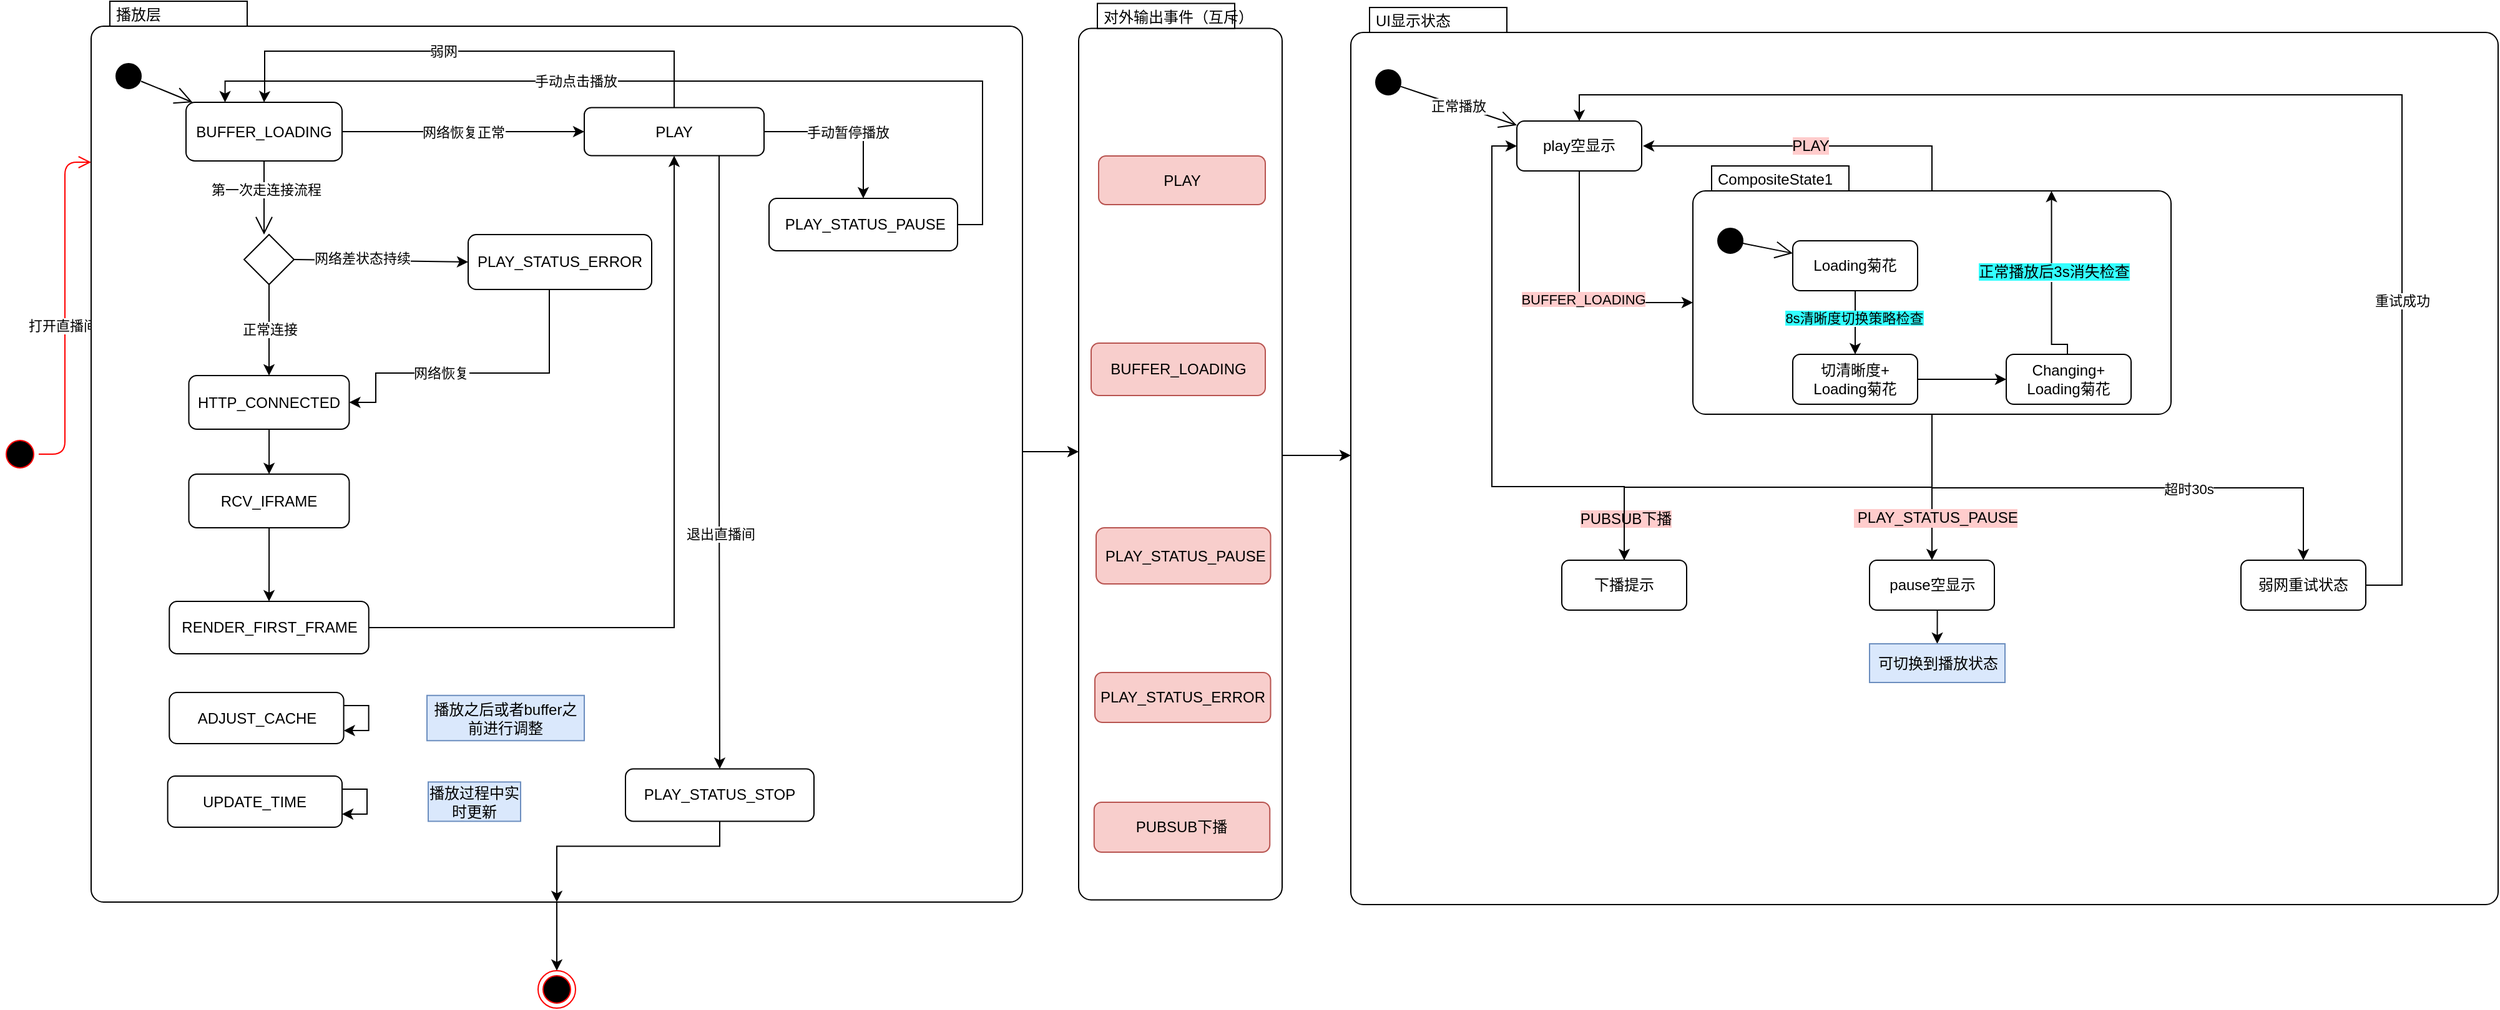 <mxfile version="13.2.1" type="github">
  <diagram id="amrAe1FXWB98-2LjFH7b" name="Page-1">
    <mxGraphModel dx="915" dy="997" grid="0" gridSize="10" guides="1" tooltips="1" connect="1" arrows="1" fold="1" page="1" pageScale="1" pageWidth="850" pageHeight="1100" math="0" shadow="0">
      <root>
        <mxCell id="0" />
        <mxCell id="1" parent="0" />
        <mxCell id="fQ577wyoKTEt6M08ta1X-2" value="" style="ellipse;html=1;shape=startState;fillColor=#000000;strokeColor=#ff0000;" vertex="1" parent="1">
          <mxGeometry x="10" y="437" width="30" height="30" as="geometry" />
        </mxCell>
        <mxCell id="fQ577wyoKTEt6M08ta1X-3" value="" style="edgeStyle=orthogonalEdgeStyle;html=1;verticalAlign=bottom;endArrow=open;endSize=8;strokeColor=#ff0000;entryX=0;entryY=0;entryDx=0;entryDy=129;entryPerimeter=0;" edge="1" source="fQ577wyoKTEt6M08ta1X-2" parent="1" target="fQ577wyoKTEt6M08ta1X-19">
          <mxGeometry relative="1" as="geometry">
            <mxPoint x="256" y="463" as="targetPoint" />
          </mxGeometry>
        </mxCell>
        <mxCell id="fQ577wyoKTEt6M08ta1X-6" value="打开直播间" style="edgeLabel;html=1;align=center;verticalAlign=middle;resizable=0;points=[];" vertex="1" connectable="0" parent="fQ577wyoKTEt6M08ta1X-3">
          <mxGeometry x="-0.101" y="2" relative="1" as="geometry">
            <mxPoint as="offset" />
          </mxGeometry>
        </mxCell>
        <mxCell id="fQ577wyoKTEt6M08ta1X-74" value="" style="edgeStyle=orthogonalEdgeStyle;rounded=0;orthogonalLoop=1;jettySize=auto;html=1;" edge="1" parent="1" source="fQ577wyoKTEt6M08ta1X-19" target="fQ577wyoKTEt6M08ta1X-72">
          <mxGeometry relative="1" as="geometry" />
        </mxCell>
        <mxCell id="fQ577wyoKTEt6M08ta1X-117" value="" style="edgeStyle=orthogonalEdgeStyle;rounded=0;orthogonalLoop=1;jettySize=auto;html=1;" edge="1" parent="1" source="fQ577wyoKTEt6M08ta1X-19" target="fQ577wyoKTEt6M08ta1X-116">
          <mxGeometry relative="1" as="geometry" />
        </mxCell>
        <mxCell id="fQ577wyoKTEt6M08ta1X-19" value="播放层" style="shape=mxgraph.sysml.compState;align=left;verticalAlign=top;spacingTop=-3;spacingLeft=18;strokeWidth=1;recursiveResize=0;" vertex="1" parent="1">
          <mxGeometry x="82" y="89" width="746" height="722" as="geometry" />
        </mxCell>
        <mxCell id="fQ577wyoKTEt6M08ta1X-20" value="" style="shape=ellipse;html=1;fillColor=#000000;verticalLabelPosition=bottom;labelBackgroundColor=#ffffff;verticalAlign=top;" vertex="1" parent="fQ577wyoKTEt6M08ta1X-19">
          <mxGeometry x="20" y="50" width="20" height="20" as="geometry" />
        </mxCell>
        <mxCell id="fQ577wyoKTEt6M08ta1X-43" value="网络恢复正常" style="edgeStyle=orthogonalEdgeStyle;rounded=0;orthogonalLoop=1;jettySize=auto;html=1;exitX=1;exitY=0.5;exitDx=0;exitDy=0;" edge="1" parent="fQ577wyoKTEt6M08ta1X-19" source="fQ577wyoKTEt6M08ta1X-21" target="fQ577wyoKTEt6M08ta1X-31">
          <mxGeometry relative="1" as="geometry" />
        </mxCell>
        <mxCell id="fQ577wyoKTEt6M08ta1X-21" value="BUFFER_LOADING" style="strokeColor=inherit;fillColor=inherit;gradientColor=inherit;shape=rect;html=1;rounded=1;whiteSpace=wrap;align=center;" vertex="1" parent="fQ577wyoKTEt6M08ta1X-19">
          <mxGeometry x="76" y="81" width="125" height="47" as="geometry" />
        </mxCell>
        <mxCell id="fQ577wyoKTEt6M08ta1X-27" value="" style="edgeStyle=orthogonalEdgeStyle;rounded=0;orthogonalLoop=1;jettySize=auto;html=1;" edge="1" parent="fQ577wyoKTEt6M08ta1X-19" source="fQ577wyoKTEt6M08ta1X-22" target="fQ577wyoKTEt6M08ta1X-26">
          <mxGeometry relative="1" as="geometry" />
        </mxCell>
        <mxCell id="fQ577wyoKTEt6M08ta1X-22" value="HTTP_CONNECTED" style="strokeColor=inherit;fillColor=inherit;gradientColor=inherit;shape=rect;html=1;rounded=1;whiteSpace=wrap;align=center;" vertex="1" parent="fQ577wyoKTEt6M08ta1X-19">
          <mxGeometry x="78.25" y="300" width="128.5" height="43" as="geometry" />
        </mxCell>
        <mxCell id="fQ577wyoKTEt6M08ta1X-30" value="" style="edgeStyle=orthogonalEdgeStyle;rounded=0;orthogonalLoop=1;jettySize=auto;html=1;" edge="1" parent="fQ577wyoKTEt6M08ta1X-19" source="fQ577wyoKTEt6M08ta1X-26" target="fQ577wyoKTEt6M08ta1X-29">
          <mxGeometry relative="1" as="geometry" />
        </mxCell>
        <mxCell id="fQ577wyoKTEt6M08ta1X-26" value="RCV_IFRAME" style="strokeColor=inherit;fillColor=inherit;gradientColor=inherit;shape=rect;html=1;rounded=1;whiteSpace=wrap;align=center;" vertex="1" parent="fQ577wyoKTEt6M08ta1X-19">
          <mxGeometry x="78.25" y="379" width="128.5" height="43" as="geometry" />
        </mxCell>
        <mxCell id="fQ577wyoKTEt6M08ta1X-32" value="" style="edgeStyle=orthogonalEdgeStyle;rounded=0;orthogonalLoop=1;jettySize=auto;html=1;" edge="1" parent="fQ577wyoKTEt6M08ta1X-19" source="fQ577wyoKTEt6M08ta1X-29" target="fQ577wyoKTEt6M08ta1X-31">
          <mxGeometry relative="1" as="geometry" />
        </mxCell>
        <mxCell id="fQ577wyoKTEt6M08ta1X-29" value="RENDER_FIRST_FRAME" style="strokeColor=inherit;fillColor=inherit;gradientColor=inherit;shape=rect;html=1;rounded=1;whiteSpace=wrap;align=center;" vertex="1" parent="fQ577wyoKTEt6M08ta1X-19">
          <mxGeometry x="62.63" y="481" width="159.75" height="42" as="geometry" />
        </mxCell>
        <mxCell id="fQ577wyoKTEt6M08ta1X-42" value="" style="edgeStyle=orthogonalEdgeStyle;rounded=0;orthogonalLoop=1;jettySize=auto;html=1;entryX=0.5;entryY=0;entryDx=0;entryDy=0;" edge="1" parent="fQ577wyoKTEt6M08ta1X-19" source="fQ577wyoKTEt6M08ta1X-31" target="fQ577wyoKTEt6M08ta1X-21">
          <mxGeometry relative="1" as="geometry">
            <Array as="points">
              <mxPoint x="467" y="40" />
              <mxPoint x="139" y="40" />
              <mxPoint x="139" y="72" />
            </Array>
          </mxGeometry>
        </mxCell>
        <mxCell id="fQ577wyoKTEt6M08ta1X-44" value="弱网" style="edgeLabel;html=1;align=center;verticalAlign=middle;resizable=0;points=[];" vertex="1" connectable="0" parent="fQ577wyoKTEt6M08ta1X-42">
          <mxGeometry x="0.118" relative="1" as="geometry">
            <mxPoint x="1" as="offset" />
          </mxGeometry>
        </mxCell>
        <mxCell id="fQ577wyoKTEt6M08ta1X-107" value="手动暂停播放" style="edgeStyle=orthogonalEdgeStyle;rounded=0;orthogonalLoop=1;jettySize=auto;html=1;exitX=1;exitY=0.5;exitDx=0;exitDy=0;entryX=0.5;entryY=0;entryDx=0;entryDy=0;" edge="1" parent="fQ577wyoKTEt6M08ta1X-19" source="fQ577wyoKTEt6M08ta1X-31" target="fQ577wyoKTEt6M08ta1X-106">
          <mxGeometry relative="1" as="geometry" />
        </mxCell>
        <mxCell id="fQ577wyoKTEt6M08ta1X-119" style="edgeStyle=orthogonalEdgeStyle;rounded=0;orthogonalLoop=1;jettySize=auto;html=1;exitX=0.75;exitY=1;exitDx=0;exitDy=0;" edge="1" parent="fQ577wyoKTEt6M08ta1X-19" source="fQ577wyoKTEt6M08ta1X-31" target="fQ577wyoKTEt6M08ta1X-112">
          <mxGeometry relative="1" as="geometry" />
        </mxCell>
        <mxCell id="fQ577wyoKTEt6M08ta1X-121" value="退出直播间" style="edgeLabel;html=1;align=center;verticalAlign=middle;resizable=0;points=[];" vertex="1" connectable="0" parent="fQ577wyoKTEt6M08ta1X-119">
          <mxGeometry x="0.231" y="1" relative="1" as="geometry">
            <mxPoint x="-1" as="offset" />
          </mxGeometry>
        </mxCell>
        <mxCell id="fQ577wyoKTEt6M08ta1X-31" value="PLAY" style="strokeColor=inherit;fillColor=inherit;gradientColor=inherit;shape=rect;html=1;rounded=1;whiteSpace=wrap;align=center;" vertex="1" parent="fQ577wyoKTEt6M08ta1X-19">
          <mxGeometry x="395" y="85.25" width="144" height="38.5" as="geometry" />
        </mxCell>
        <mxCell id="fQ577wyoKTEt6M08ta1X-36" value="" style="edgeStyle=orthogonalEdgeStyle;rounded=0;orthogonalLoop=1;jettySize=auto;html=1;" edge="1" parent="fQ577wyoKTEt6M08ta1X-19" source="fQ577wyoKTEt6M08ta1X-33" target="fQ577wyoKTEt6M08ta1X-33">
          <mxGeometry relative="1" as="geometry">
            <Array as="points">
              <mxPoint x="79" y="575" />
            </Array>
          </mxGeometry>
        </mxCell>
        <mxCell id="fQ577wyoKTEt6M08ta1X-33" value="ADJUST_CACHE" style="strokeColor=inherit;fillColor=inherit;gradientColor=inherit;shape=rect;html=1;rounded=1;whiteSpace=wrap;align=center;" vertex="1" parent="fQ577wyoKTEt6M08ta1X-19">
          <mxGeometry x="62.63" y="554.01" width="139.68" height="41" as="geometry" />
        </mxCell>
        <mxCell id="fQ577wyoKTEt6M08ta1X-39" value="" style="edgeStyle=orthogonalEdgeStyle;rounded=0;orthogonalLoop=1;jettySize=auto;html=1;" edge="1" parent="fQ577wyoKTEt6M08ta1X-19" source="fQ577wyoKTEt6M08ta1X-35" target="fQ577wyoKTEt6M08ta1X-35">
          <mxGeometry relative="1" as="geometry">
            <Array as="points">
              <mxPoint x="88" y="642" />
            </Array>
          </mxGeometry>
        </mxCell>
        <mxCell id="fQ577wyoKTEt6M08ta1X-35" value="UPDATE_TIME" style="strokeColor=inherit;fillColor=inherit;gradientColor=inherit;shape=rect;html=1;rounded=1;whiteSpace=wrap;align=center;" vertex="1" parent="fQ577wyoKTEt6M08ta1X-19">
          <mxGeometry x="61.32" y="621" width="139.68" height="41" as="geometry" />
        </mxCell>
        <mxCell id="fQ577wyoKTEt6M08ta1X-23" value="" style="strokeColor=inherit;fillColor=inherit;gradientColor=inherit;edgeStyle=none;html=1;endArrow=open;endSize=12;" edge="1" parent="fQ577wyoKTEt6M08ta1X-19" source="fQ577wyoKTEt6M08ta1X-20" target="fQ577wyoKTEt6M08ta1X-21">
          <mxGeometry relative="1" as="geometry" />
        </mxCell>
        <mxCell id="fQ577wyoKTEt6M08ta1X-45" value="播放过程中实时更新" style="text;html=1;strokeColor=#6c8ebf;fillColor=#dae8fc;align=center;verticalAlign=middle;whiteSpace=wrap;rounded=0;" vertex="1" parent="fQ577wyoKTEt6M08ta1X-19">
          <mxGeometry x="270" y="625.75" width="74" height="31.5" as="geometry" />
        </mxCell>
        <mxCell id="fQ577wyoKTEt6M08ta1X-47" value="播放之后或者buffer之前进行调整" style="text;html=1;strokeColor=#6c8ebf;fillColor=#dae8fc;align=center;verticalAlign=middle;whiteSpace=wrap;rounded=0;" vertex="1" parent="fQ577wyoKTEt6M08ta1X-19">
          <mxGeometry x="269" y="556.38" width="126" height="36.25" as="geometry" />
        </mxCell>
        <mxCell id="fQ577wyoKTEt6M08ta1X-51" style="edgeStyle=orthogonalEdgeStyle;rounded=0;orthogonalLoop=1;jettySize=auto;html=1;entryX=1;entryY=0.5;entryDx=0;entryDy=0;" edge="1" parent="fQ577wyoKTEt6M08ta1X-19" source="fQ577wyoKTEt6M08ta1X-48" target="fQ577wyoKTEt6M08ta1X-22">
          <mxGeometry relative="1" as="geometry">
            <Array as="points">
              <mxPoint x="367" y="298" />
              <mxPoint x="228" y="298" />
            </Array>
          </mxGeometry>
        </mxCell>
        <mxCell id="fQ577wyoKTEt6M08ta1X-52" value="网络恢复" style="edgeLabel;html=1;align=center;verticalAlign=middle;resizable=0;points=[];" vertex="1" connectable="0" parent="fQ577wyoKTEt6M08ta1X-51">
          <mxGeometry x="0.228" y="4" relative="1" as="geometry">
            <mxPoint y="-4" as="offset" />
          </mxGeometry>
        </mxCell>
        <mxCell id="fQ577wyoKTEt6M08ta1X-48" value="PLAY_STATUS_ERROR" style="strokeColor=inherit;fillColor=inherit;gradientColor=inherit;shape=rect;html=1;rounded=1;whiteSpace=wrap;align=center;" vertex="1" parent="fQ577wyoKTEt6M08ta1X-19">
          <mxGeometry x="302" y="187" width="147" height="44" as="geometry" />
        </mxCell>
        <mxCell id="fQ577wyoKTEt6M08ta1X-63" value="" style="shape=rhombus;html=1;labelPosition=right;align=left;verticalAlign=middle" vertex="1" parent="fQ577wyoKTEt6M08ta1X-19">
          <mxGeometry x="122.51" y="187" width="40" height="40" as="geometry" />
        </mxCell>
        <mxCell id="fQ577wyoKTEt6M08ta1X-64" value="" style="edgeStyle=elbowEdgeStyle;html=1;elbow=horizontal;align=right;verticalAlign=bottom;rounded=0;labelBackgroundColor=none;endArrow=open;endSize=12;exitX=0.5;exitY=1;exitDx=0;exitDy=0;" edge="1" target="fQ577wyoKTEt6M08ta1X-63" parent="fQ577wyoKTEt6M08ta1X-19" source="fQ577wyoKTEt6M08ta1X-21">
          <mxGeometry relative="1" as="geometry">
            <mxPoint x="92" y="119" as="sourcePoint" />
          </mxGeometry>
        </mxCell>
        <mxCell id="fQ577wyoKTEt6M08ta1X-70" value="第一次走连接流程" style="edgeLabel;html=1;align=center;verticalAlign=middle;resizable=0;points=[];" vertex="1" connectable="0" parent="fQ577wyoKTEt6M08ta1X-64">
          <mxGeometry x="-0.219" y="1" relative="1" as="geometry">
            <mxPoint as="offset" />
          </mxGeometry>
        </mxCell>
        <mxCell id="fQ577wyoKTEt6M08ta1X-67" value="" style="endArrow=classic;html=1;exitX=1;exitY=0.5;exitDx=0;exitDy=0;entryX=0;entryY=0.5;entryDx=0;entryDy=0;" edge="1" parent="fQ577wyoKTEt6M08ta1X-19" source="fQ577wyoKTEt6M08ta1X-63" target="fQ577wyoKTEt6M08ta1X-48">
          <mxGeometry width="50" height="50" relative="1" as="geometry">
            <mxPoint x="348" y="307" as="sourcePoint" />
            <mxPoint x="398" y="257" as="targetPoint" />
          </mxGeometry>
        </mxCell>
        <mxCell id="fQ577wyoKTEt6M08ta1X-69" value="网络差状态持续" style="edgeLabel;html=1;align=center;verticalAlign=middle;resizable=0;points=[];" vertex="1" connectable="0" parent="fQ577wyoKTEt6M08ta1X-67">
          <mxGeometry x="-0.229" y="2" relative="1" as="geometry">
            <mxPoint as="offset" />
          </mxGeometry>
        </mxCell>
        <mxCell id="fQ577wyoKTEt6M08ta1X-68" value="正常连接" style="endArrow=classic;html=1;exitX=0.5;exitY=1;exitDx=0;exitDy=0;entryX=0.5;entryY=0;entryDx=0;entryDy=0;" edge="1" parent="fQ577wyoKTEt6M08ta1X-19" source="fQ577wyoKTEt6M08ta1X-63" target="fQ577wyoKTEt6M08ta1X-22">
          <mxGeometry width="50" height="50" relative="1" as="geometry">
            <mxPoint x="348" y="307" as="sourcePoint" />
            <mxPoint x="398" y="257" as="targetPoint" />
          </mxGeometry>
        </mxCell>
        <mxCell id="fQ577wyoKTEt6M08ta1X-108" style="edgeStyle=orthogonalEdgeStyle;rounded=0;orthogonalLoop=1;jettySize=auto;html=1;exitX=1;exitY=0.5;exitDx=0;exitDy=0;entryX=0.25;entryY=0;entryDx=0;entryDy=0;" edge="1" parent="fQ577wyoKTEt6M08ta1X-19" source="fQ577wyoKTEt6M08ta1X-106" target="fQ577wyoKTEt6M08ta1X-21">
          <mxGeometry relative="1" as="geometry">
            <Array as="points">
              <mxPoint x="714" y="179" />
              <mxPoint x="714" y="64" />
              <mxPoint x="107" y="64" />
            </Array>
          </mxGeometry>
        </mxCell>
        <mxCell id="fQ577wyoKTEt6M08ta1X-109" value="手动点击播放" style="edgeLabel;html=1;align=center;verticalAlign=middle;resizable=0;points=[];" vertex="1" connectable="0" parent="fQ577wyoKTEt6M08ta1X-108">
          <mxGeometry x="0.215" relative="1" as="geometry">
            <mxPoint as="offset" />
          </mxGeometry>
        </mxCell>
        <mxCell id="fQ577wyoKTEt6M08ta1X-106" value="&amp;nbsp;PLAY_STATUS_PAUSE" style="strokeColor=inherit;fillColor=inherit;gradientColor=inherit;shape=rect;html=1;rounded=1;whiteSpace=wrap;align=center;" vertex="1" parent="fQ577wyoKTEt6M08ta1X-19">
          <mxGeometry x="543" y="158" width="151" height="42" as="geometry" />
        </mxCell>
        <mxCell id="fQ577wyoKTEt6M08ta1X-120" style="edgeStyle=orthogonalEdgeStyle;rounded=0;orthogonalLoop=1;jettySize=auto;html=1;exitX=0.5;exitY=1;exitDx=0;exitDy=0;" edge="1" parent="fQ577wyoKTEt6M08ta1X-19" source="fQ577wyoKTEt6M08ta1X-112" target="fQ577wyoKTEt6M08ta1X-19">
          <mxGeometry relative="1" as="geometry" />
        </mxCell>
        <mxCell id="fQ577wyoKTEt6M08ta1X-112" value="PLAY_STATUS_STOP" style="strokeColor=inherit;fillColor=inherit;gradientColor=inherit;shape=rect;html=1;rounded=1;whiteSpace=wrap;align=center;" vertex="1" parent="fQ577wyoKTEt6M08ta1X-19">
          <mxGeometry x="428" y="615.25" width="151" height="42" as="geometry" />
        </mxCell>
        <mxCell id="fQ577wyoKTEt6M08ta1X-173" value="" style="edgeStyle=orthogonalEdgeStyle;rounded=0;orthogonalLoop=1;jettySize=auto;html=1;" edge="1" parent="1" source="fQ577wyoKTEt6M08ta1X-72" target="fQ577wyoKTEt6M08ta1X-123">
          <mxGeometry relative="1" as="geometry">
            <Array as="points">
              <mxPoint x="1059" y="453" />
              <mxPoint x="1059" y="453" />
            </Array>
          </mxGeometry>
        </mxCell>
        <mxCell id="fQ577wyoKTEt6M08ta1X-72" value="对外输出事件（互斥）" style="shape=mxgraph.sysml.compState;html=1;align=left;verticalAlign=top;spacingTop=-3;spacingLeft=18;" vertex="1" parent="1">
          <mxGeometry x="873" y="90.75" width="162.99" height="718.5" as="geometry" />
        </mxCell>
        <mxCell id="fQ577wyoKTEt6M08ta1X-73" value="PLAY" style="shape=rect;rounded=1;html=1;whiteSpace=wrap;align=center;fillColor=#f8cecc;strokeColor=#b85450;" vertex="1" parent="1">
          <mxGeometry x="889" y="213" width="133.5" height="39" as="geometry" />
        </mxCell>
        <mxCell id="fQ577wyoKTEt6M08ta1X-75" value="BUFFER_LOADING" style="shape=rect;rounded=1;html=1;whiteSpace=wrap;align=center;fillColor=#f8cecc;strokeColor=#b85450;" vertex="1" parent="1">
          <mxGeometry x="883" y="363" width="139.5" height="42" as="geometry" />
        </mxCell>
        <mxCell id="fQ577wyoKTEt6M08ta1X-105" value="PLAY_STATUS_ERROR" style="shape=rect;rounded=1;html=1;whiteSpace=wrap;align=center;fillColor=#f8cecc;strokeColor=#b85450;" vertex="1" parent="1">
          <mxGeometry x="886" y="627" width="140.75" height="40" as="geometry" />
        </mxCell>
        <mxCell id="fQ577wyoKTEt6M08ta1X-111" value="&amp;nbsp;PLAY_STATUS_PAUSE" style="shape=rect;rounded=1;html=1;whiteSpace=wrap;align=center;fillColor=#f8cecc;strokeColor=#b85450;" vertex="1" parent="1">
          <mxGeometry x="887" y="511" width="139.75" height="45" as="geometry" />
        </mxCell>
        <mxCell id="fQ577wyoKTEt6M08ta1X-116" value="" style="ellipse;html=1;shape=endState;fillColor=#000000;strokeColor=#ff0000;" vertex="1" parent="1">
          <mxGeometry x="440" y="866" width="30" height="30" as="geometry" />
        </mxCell>
        <mxCell id="fQ577wyoKTEt6M08ta1X-123" value="UI显示状态" style="shape=mxgraph.sysml.compState;align=left;verticalAlign=top;spacingTop=-3;spacingLeft=18;strokeWidth=1;recursiveResize=0;" vertex="1" parent="1">
          <mxGeometry x="1091" y="94" width="919" height="719" as="geometry" />
        </mxCell>
        <mxCell id="fQ577wyoKTEt6M08ta1X-124" value="" style="shape=ellipse;html=1;fillColor=#000000;verticalLabelPosition=bottom;labelBackgroundColor=#ffffff;verticalAlign=top;" vertex="1" parent="fQ577wyoKTEt6M08ta1X-123">
          <mxGeometry x="20" y="50" width="20" height="20" as="geometry" />
        </mxCell>
        <mxCell id="fQ577wyoKTEt6M08ta1X-162" style="edgeStyle=orthogonalEdgeStyle;rounded=0;orthogonalLoop=1;jettySize=auto;html=1;exitX=0.5;exitY=1;exitDx=0;exitDy=0;entryX=0;entryY=0;entryDx=0;entryDy=109.5;entryPerimeter=0;" edge="1" parent="fQ577wyoKTEt6M08ta1X-123" source="fQ577wyoKTEt6M08ta1X-125" target="fQ577wyoKTEt6M08ta1X-152">
          <mxGeometry relative="1" as="geometry" />
        </mxCell>
        <mxCell id="fQ577wyoKTEt6M08ta1X-163" value="&lt;span style=&quot;background-color: rgb(255 , 204 , 204)&quot;&gt;BUFFER_LOADING&lt;/span&gt;" style="edgeLabel;html=1;align=center;verticalAlign=middle;resizable=0;points=[];" vertex="1" connectable="0" parent="fQ577wyoKTEt6M08ta1X-162">
          <mxGeometry x="0.106" y="3" relative="1" as="geometry">
            <mxPoint as="offset" />
          </mxGeometry>
        </mxCell>
        <mxCell id="fQ577wyoKTEt6M08ta1X-125" value="play空显示" style="strokeColor=inherit;fillColor=inherit;gradientColor=inherit;shape=rect;html=1;rounded=1;whiteSpace=wrap;align=center;" vertex="1" parent="fQ577wyoKTEt6M08ta1X-123">
          <mxGeometry x="133" y="91" width="100" height="40" as="geometry" />
        </mxCell>
        <mxCell id="fQ577wyoKTEt6M08ta1X-127" value="正常播放" style="strokeColor=inherit;fillColor=inherit;gradientColor=inherit;edgeStyle=none;html=1;endArrow=open;endSize=12;" edge="1" parent="fQ577wyoKTEt6M08ta1X-123" source="fQ577wyoKTEt6M08ta1X-124" target="fQ577wyoKTEt6M08ta1X-125">
          <mxGeometry relative="1" as="geometry" />
        </mxCell>
        <mxCell id="fQ577wyoKTEt6M08ta1X-137" style="edgeStyle=orthogonalEdgeStyle;rounded=0;orthogonalLoop=1;jettySize=auto;html=1;entryX=0.5;entryY=0;entryDx=0;entryDy=0;exitX=0.5;exitY=1;exitDx=0;exitDy=0;exitPerimeter=0;" edge="1" parent="fQ577wyoKTEt6M08ta1X-123" source="fQ577wyoKTEt6M08ta1X-152" target="fQ577wyoKTEt6M08ta1X-131">
          <mxGeometry relative="1" as="geometry">
            <mxPoint x="427" y="428" as="sourcePoint" />
            <Array as="points">
              <mxPoint x="466" y="385" />
              <mxPoint x="763" y="385" />
            </Array>
          </mxGeometry>
        </mxCell>
        <mxCell id="fQ577wyoKTEt6M08ta1X-220" value="超时30s" style="edgeLabel;html=1;align=center;verticalAlign=middle;resizable=0;points=[];" vertex="1" connectable="0" parent="fQ577wyoKTEt6M08ta1X-137">
          <mxGeometry x="0.271" y="-1" relative="1" as="geometry">
            <mxPoint x="1" as="offset" />
          </mxGeometry>
        </mxCell>
        <mxCell id="fQ577wyoKTEt6M08ta1X-140" style="edgeStyle=orthogonalEdgeStyle;rounded=0;orthogonalLoop=1;jettySize=auto;html=1;exitX=0.5;exitY=1;exitDx=0;exitDy=0;exitPerimeter=0;entryX=0.5;entryY=0;entryDx=0;entryDy=0;" edge="1" parent="fQ577wyoKTEt6M08ta1X-123" source="fQ577wyoKTEt6M08ta1X-152" target="fQ577wyoKTEt6M08ta1X-132">
          <mxGeometry relative="1" as="geometry">
            <mxPoint x="377" y="408" as="sourcePoint" />
          </mxGeometry>
        </mxCell>
        <mxCell id="fQ577wyoKTEt6M08ta1X-141" value="&lt;span style=&quot;font-size: 12px ; background-color: rgb(255 , 204 , 204)&quot;&gt;PUBSUB下播&lt;/span&gt;" style="edgeLabel;html=1;align=center;verticalAlign=middle;resizable=0;points=[];" vertex="1" connectable="0" parent="fQ577wyoKTEt6M08ta1X-140">
          <mxGeometry x="0.121" y="-1" relative="1" as="geometry">
            <mxPoint x="-101" y="26.5" as="offset" />
          </mxGeometry>
        </mxCell>
        <mxCell id="fQ577wyoKTEt6M08ta1X-166" value="" style="edgeStyle=orthogonalEdgeStyle;rounded=0;orthogonalLoop=1;jettySize=auto;html=1;entryX=0.5;entryY=0;entryDx=0;entryDy=0;" edge="1" parent="fQ577wyoKTEt6M08ta1X-123" source="fQ577wyoKTEt6M08ta1X-131" target="fQ577wyoKTEt6M08ta1X-125">
          <mxGeometry relative="1" as="geometry">
            <mxPoint x="842" y="308" as="targetPoint" />
            <Array as="points">
              <mxPoint x="842" y="70" />
              <mxPoint x="183" y="70" />
            </Array>
          </mxGeometry>
        </mxCell>
        <mxCell id="fQ577wyoKTEt6M08ta1X-221" value="重试成功" style="edgeLabel;html=1;align=center;verticalAlign=middle;resizable=0;points=[];" vertex="1" connectable="0" parent="fQ577wyoKTEt6M08ta1X-166">
          <mxGeometry x="-0.534" relative="1" as="geometry">
            <mxPoint as="offset" />
          </mxGeometry>
        </mxCell>
        <mxCell id="fQ577wyoKTEt6M08ta1X-131" value="弱网重试状态" style="strokeColor=inherit;fillColor=inherit;gradientColor=inherit;shape=rect;html=1;rounded=1;whiteSpace=wrap;align=center;" vertex="1" parent="fQ577wyoKTEt6M08ta1X-123">
          <mxGeometry x="713" y="443" width="100" height="40" as="geometry" />
        </mxCell>
        <mxCell id="fQ577wyoKTEt6M08ta1X-148" style="edgeStyle=orthogonalEdgeStyle;rounded=0;orthogonalLoop=1;jettySize=auto;html=1;entryX=0;entryY=0.5;entryDx=0;entryDy=0;" edge="1" parent="fQ577wyoKTEt6M08ta1X-123" source="fQ577wyoKTEt6M08ta1X-132" target="fQ577wyoKTEt6M08ta1X-125">
          <mxGeometry relative="1" as="geometry">
            <Array as="points">
              <mxPoint x="113" y="384" />
              <mxPoint x="113" y="111" />
            </Array>
          </mxGeometry>
        </mxCell>
        <mxCell id="fQ577wyoKTEt6M08ta1X-132" value="下播提示" style="strokeColor=inherit;fillColor=inherit;gradientColor=inherit;shape=rect;html=1;rounded=1;whiteSpace=wrap;align=center;" vertex="1" parent="fQ577wyoKTEt6M08ta1X-123">
          <mxGeometry x="169" y="443" width="100" height="40" as="geometry" />
        </mxCell>
        <mxCell id="fQ577wyoKTEt6M08ta1X-134" value="&lt;span style=&quot;font-size: 12px ; background-color: rgb(255 , 204 , 204)&quot;&gt;PLAY&lt;/span&gt;" style="edgeStyle=orthogonalEdgeStyle;rounded=0;orthogonalLoop=1;jettySize=auto;html=1;exitX=0.5;exitY=0;exitDx=0;exitDy=20;exitPerimeter=0;" edge="1" parent="fQ577wyoKTEt6M08ta1X-123" source="fQ577wyoKTEt6M08ta1X-152">
          <mxGeometry relative="1" as="geometry">
            <mxPoint x="427" y="196" as="sourcePoint" />
            <mxPoint x="234" y="111" as="targetPoint" />
            <Array as="points">
              <mxPoint x="466" y="111" />
            </Array>
          </mxGeometry>
        </mxCell>
        <mxCell id="fQ577wyoKTEt6M08ta1X-176" style="edgeStyle=orthogonalEdgeStyle;rounded=0;orthogonalLoop=1;jettySize=auto;html=1;exitX=0.5;exitY=1;exitDx=0;exitDy=0;exitPerimeter=0;" edge="1" parent="fQ577wyoKTEt6M08ta1X-123" source="fQ577wyoKTEt6M08ta1X-152" target="fQ577wyoKTEt6M08ta1X-174">
          <mxGeometry relative="1" as="geometry" />
        </mxCell>
        <mxCell id="fQ577wyoKTEt6M08ta1X-179" value="&lt;span style=&quot;font-size: 12px;&quot;&gt;&amp;nbsp;PLAY_STATUS_PAUSE&lt;/span&gt;" style="edgeLabel;html=1;align=center;verticalAlign=middle;resizable=0;points=[];labelBackgroundColor=#FFCCCC;" vertex="1" connectable="0" parent="fQ577wyoKTEt6M08ta1X-176">
          <mxGeometry x="0.419" y="2" relative="1" as="geometry">
            <mxPoint as="offset" />
          </mxGeometry>
        </mxCell>
        <mxCell id="fQ577wyoKTEt6M08ta1X-152" value="CompositeState1" style="shape=mxgraph.sysml.compState;align=left;verticalAlign=top;spacingTop=-3;spacingLeft=18;strokeWidth=1;recursiveResize=0;" vertex="1" parent="fQ577wyoKTEt6M08ta1X-123">
          <mxGeometry x="274" y="127" width="383" height="199" as="geometry" />
        </mxCell>
        <mxCell id="fQ577wyoKTEt6M08ta1X-153" value="" style="shape=ellipse;html=1;fillColor=#000000;verticalLabelPosition=bottom;labelBackgroundColor=#ffffff;verticalAlign=top;" vertex="1" parent="fQ577wyoKTEt6M08ta1X-152">
          <mxGeometry x="20" y="50" width="20" height="20" as="geometry" />
        </mxCell>
        <mxCell id="fQ577wyoKTEt6M08ta1X-160" style="edgeStyle=none;rounded=0;orthogonalLoop=1;jettySize=auto;html=1;exitX=0.5;exitY=1;exitDx=0;exitDy=0;entryX=0.5;entryY=0;entryDx=0;entryDy=0;" edge="1" parent="fQ577wyoKTEt6M08ta1X-152" source="fQ577wyoKTEt6M08ta1X-154" target="fQ577wyoKTEt6M08ta1X-155">
          <mxGeometry relative="1" as="geometry" />
        </mxCell>
        <mxCell id="fQ577wyoKTEt6M08ta1X-161" value="&lt;span style=&quot;background-color: rgb(51 , 255 , 255)&quot;&gt;8s清晰度切换策略检查&lt;/span&gt;" style="edgeLabel;html=1;align=center;verticalAlign=middle;resizable=0;points=[];" vertex="1" connectable="0" parent="fQ577wyoKTEt6M08ta1X-160">
          <mxGeometry x="-0.133" y="-1" relative="1" as="geometry">
            <mxPoint as="offset" />
          </mxGeometry>
        </mxCell>
        <mxCell id="fQ577wyoKTEt6M08ta1X-154" value="Loading菊花" style="strokeColor=inherit;fillColor=inherit;gradientColor=inherit;shape=rect;html=1;rounded=1;whiteSpace=wrap;align=center;" vertex="1" parent="fQ577wyoKTEt6M08ta1X-152">
          <mxGeometry x="80" y="60" width="100" height="40" as="geometry" />
        </mxCell>
        <mxCell id="fQ577wyoKTEt6M08ta1X-159" value="" style="edgeStyle=none;rounded=0;orthogonalLoop=1;jettySize=auto;html=1;" edge="1" parent="fQ577wyoKTEt6M08ta1X-152" source="fQ577wyoKTEt6M08ta1X-155" target="fQ577wyoKTEt6M08ta1X-158">
          <mxGeometry relative="1" as="geometry" />
        </mxCell>
        <mxCell id="fQ577wyoKTEt6M08ta1X-155" value="切清晰度+&lt;br&gt;Loading菊花" style="strokeColor=inherit;fillColor=inherit;gradientColor=inherit;shape=rect;html=1;rounded=1;whiteSpace=wrap;align=center;" vertex="1" parent="fQ577wyoKTEt6M08ta1X-152">
          <mxGeometry x="80" y="151" width="100" height="40" as="geometry" />
        </mxCell>
        <mxCell id="fQ577wyoKTEt6M08ta1X-158" value="Changing+&lt;br&gt;Loading菊花" style="strokeColor=inherit;fillColor=inherit;gradientColor=inherit;shape=rect;html=1;rounded=1;whiteSpace=wrap;align=center;" vertex="1" parent="fQ577wyoKTEt6M08ta1X-152">
          <mxGeometry x="251" y="151" width="100" height="40" as="geometry" />
        </mxCell>
        <mxCell id="fQ577wyoKTEt6M08ta1X-156" value="" style="strokeColor=inherit;fillColor=inherit;gradientColor=inherit;edgeStyle=none;html=1;endArrow=open;endSize=12;" edge="1" parent="fQ577wyoKTEt6M08ta1X-152" source="fQ577wyoKTEt6M08ta1X-153" target="fQ577wyoKTEt6M08ta1X-154">
          <mxGeometry relative="1" as="geometry" />
        </mxCell>
        <mxCell id="fQ577wyoKTEt6M08ta1X-171" style="edgeStyle=orthogonalEdgeStyle;rounded=0;orthogonalLoop=1;jettySize=auto;html=1;exitX=0.5;exitY=0;exitDx=0;exitDy=0;entryX=0.75;entryY=0;entryDx=0;entryDy=20;entryPerimeter=0;" edge="1" parent="fQ577wyoKTEt6M08ta1X-152" source="fQ577wyoKTEt6M08ta1X-158" target="fQ577wyoKTEt6M08ta1X-152">
          <mxGeometry relative="1" as="geometry">
            <mxPoint x="299.75" y="171" as="sourcePoint" />
            <mxPoint x="288" y="40" as="targetPoint" />
            <Array as="points">
              <mxPoint x="300" y="151" />
              <mxPoint x="300" y="143" />
              <mxPoint x="287" y="143" />
            </Array>
          </mxGeometry>
        </mxCell>
        <mxCell id="fQ577wyoKTEt6M08ta1X-172" value="&lt;span style=&quot;font-size: 12px ; background-color: rgb(51 , 255 , 255)&quot;&gt;正常播放后3s消失检查&lt;/span&gt;" style="edgeLabel;html=1;align=center;verticalAlign=middle;resizable=0;points=[];" vertex="1" connectable="0" parent="fQ577wyoKTEt6M08ta1X-171">
          <mxGeometry x="0.103" y="-1" relative="1" as="geometry">
            <mxPoint as="offset" />
          </mxGeometry>
        </mxCell>
        <mxCell id="fQ577wyoKTEt6M08ta1X-219" style="edgeStyle=orthogonalEdgeStyle;rounded=0;orthogonalLoop=1;jettySize=auto;html=1;exitX=0.5;exitY=1;exitDx=0;exitDy=0;entryX=0.5;entryY=0;entryDx=0;entryDy=0;" edge="1" parent="fQ577wyoKTEt6M08ta1X-123" source="fQ577wyoKTEt6M08ta1X-174" target="fQ577wyoKTEt6M08ta1X-218">
          <mxGeometry relative="1" as="geometry" />
        </mxCell>
        <mxCell id="fQ577wyoKTEt6M08ta1X-174" value="pause空显示" style="strokeColor=inherit;fillColor=inherit;gradientColor=inherit;shape=rect;html=1;rounded=1;whiteSpace=wrap;align=center;" vertex="1" parent="fQ577wyoKTEt6M08ta1X-123">
          <mxGeometry x="415.5" y="443" width="100" height="40" as="geometry" />
        </mxCell>
        <mxCell id="fQ577wyoKTEt6M08ta1X-218" value="可切换到播放状态" style="text;html=1;strokeColor=#6c8ebf;fillColor=#dae8fc;align=center;verticalAlign=middle;whiteSpace=wrap;rounded=0;" vertex="1" parent="fQ577wyoKTEt6M08ta1X-123">
          <mxGeometry x="415.5" y="510" width="108.5" height="31" as="geometry" />
        </mxCell>
        <mxCell id="fQ577wyoKTEt6M08ta1X-142" value="PUBSUB下播" style="shape=rect;rounded=1;html=1;whiteSpace=wrap;align=center;fillColor=#f8cecc;strokeColor=#b85450;" vertex="1" parent="1">
          <mxGeometry x="885.38" y="731" width="140.75" height="40" as="geometry" />
        </mxCell>
      </root>
    </mxGraphModel>
  </diagram>
</mxfile>
